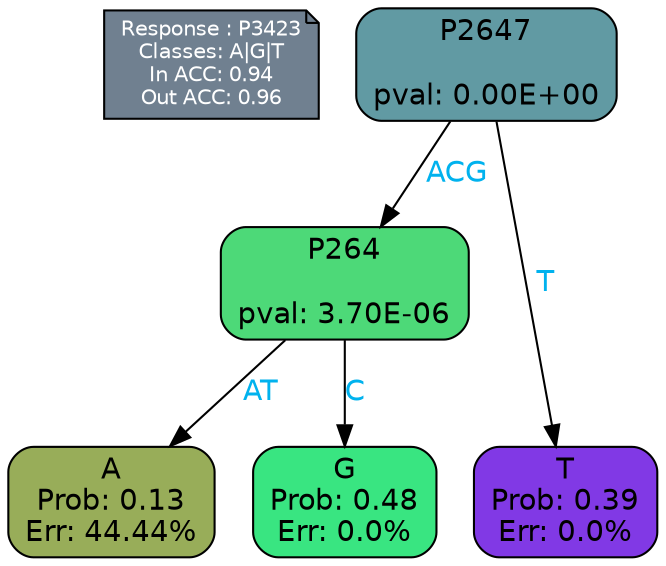 digraph Tree {
node [shape=box, style="filled, rounded", color="black", fontname=helvetica] ;
graph [ranksep=equally, splines=polylines, bgcolor=transparent, dpi=600] ;
edge [fontname=helvetica] ;
LEGEND [label="Response : P3423
Classes: A|G|T
In ACC: 0.94
Out ACC: 0.96
",shape=note,align=left,style=filled,fillcolor="slategray",fontcolor="white",fontsize=10];1 [label="P2647

pval: 0.00E+00", fillcolor="#619aa3"] ;
2 [label="P264

pval: 3.70E-06", fillcolor="#4dd978"] ;
3 [label="A
Prob: 0.13
Err: 44.44%", fillcolor="#98ad59"] ;
4 [label="G
Prob: 0.48
Err: 0.0%", fillcolor="#39e581"] ;
5 [label="T
Prob: 0.39
Err: 0.0%", fillcolor="#8139e5"] ;
1 -> 2 [label="ACG",fontcolor=deepskyblue2] ;
1 -> 5 [label="T",fontcolor=deepskyblue2] ;
2 -> 3 [label="AT",fontcolor=deepskyblue2] ;
2 -> 4 [label="C",fontcolor=deepskyblue2] ;
{rank = same; 3;4;5;}{rank = same; LEGEND;1;}}